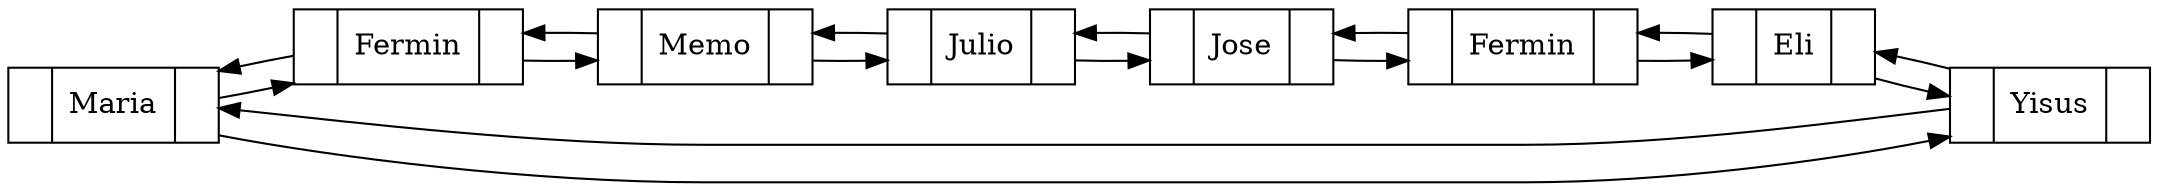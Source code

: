 digraph structs {
	node [shape=record]
	rankdir=LR
	<Game.Doublylinkedlist.Node object at 0x0334DEB0> [label="{|Maria|}"]
	<Game.Doublylinkedlist.Node object at 0x0334DE90> [label="{|Fermin|}"]
	<Game.Doublylinkedlist.Node object at 0x0334DE70> [label="{|Memo|}"]
	<Game.Doublylinkedlist.Node object at 0x0334DE50> [label="{|Julio|}"]
	<Game.Doublylinkedlist.Node object at 0x0334DE30> [label="{|Jose|}"]
	<Game.Doublylinkedlist.Node object at 0x0334DE10> [label="{|Fermin|}"]
	<Game.Doublylinkedlist.Node object at 0x0334DDF0> [label="{|Eli|}"]
	<Game.Doublylinkedlist.Node object at 0x0330C350> [label="{|Yisus|}"]
	<Game.Doublylinkedlist.Node object at 0x0334DEB0> -> <Game.Doublylinkedlist.Node object at 0x0334DE90>
	<Game.Doublylinkedlist.Node object at 0x0334DEB0> -> <Game.Doublylinkedlist.Node object at 0x0330C350>
	<Game.Doublylinkedlist.Node object at 0x0334DE90> -> <Game.Doublylinkedlist.Node object at 0x0334DE70>
	<Game.Doublylinkedlist.Node object at 0x0334DE90> -> <Game.Doublylinkedlist.Node object at 0x0334DEB0>
	<Game.Doublylinkedlist.Node object at 0x0334DE70> -> <Game.Doublylinkedlist.Node object at 0x0334DE50>
	<Game.Doublylinkedlist.Node object at 0x0334DE70> -> <Game.Doublylinkedlist.Node object at 0x0334DE90>
	<Game.Doublylinkedlist.Node object at 0x0334DE50> -> <Game.Doublylinkedlist.Node object at 0x0334DE30>
	<Game.Doublylinkedlist.Node object at 0x0334DE50> -> <Game.Doublylinkedlist.Node object at 0x0334DE70>
	<Game.Doublylinkedlist.Node object at 0x0334DE30> -> <Game.Doublylinkedlist.Node object at 0x0334DE10>
	<Game.Doublylinkedlist.Node object at 0x0334DE30> -> <Game.Doublylinkedlist.Node object at 0x0334DE50>
	<Game.Doublylinkedlist.Node object at 0x0334DE10> -> <Game.Doublylinkedlist.Node object at 0x0334DDF0>
	<Game.Doublylinkedlist.Node object at 0x0334DE10> -> <Game.Doublylinkedlist.Node object at 0x0334DE30>
	<Game.Doublylinkedlist.Node object at 0x0334DDF0> -> <Game.Doublylinkedlist.Node object at 0x0330C350>
	<Game.Doublylinkedlist.Node object at 0x0334DDF0> -> <Game.Doublylinkedlist.Node object at 0x0334DE10>
	<Game.Doublylinkedlist.Node object at 0x0330C350> -> <Game.Doublylinkedlist.Node object at 0x0334DEB0>
	<Game.Doublylinkedlist.Node object at 0x0330C350> -> <Game.Doublylinkedlist.Node object at 0x0334DDF0>
}

